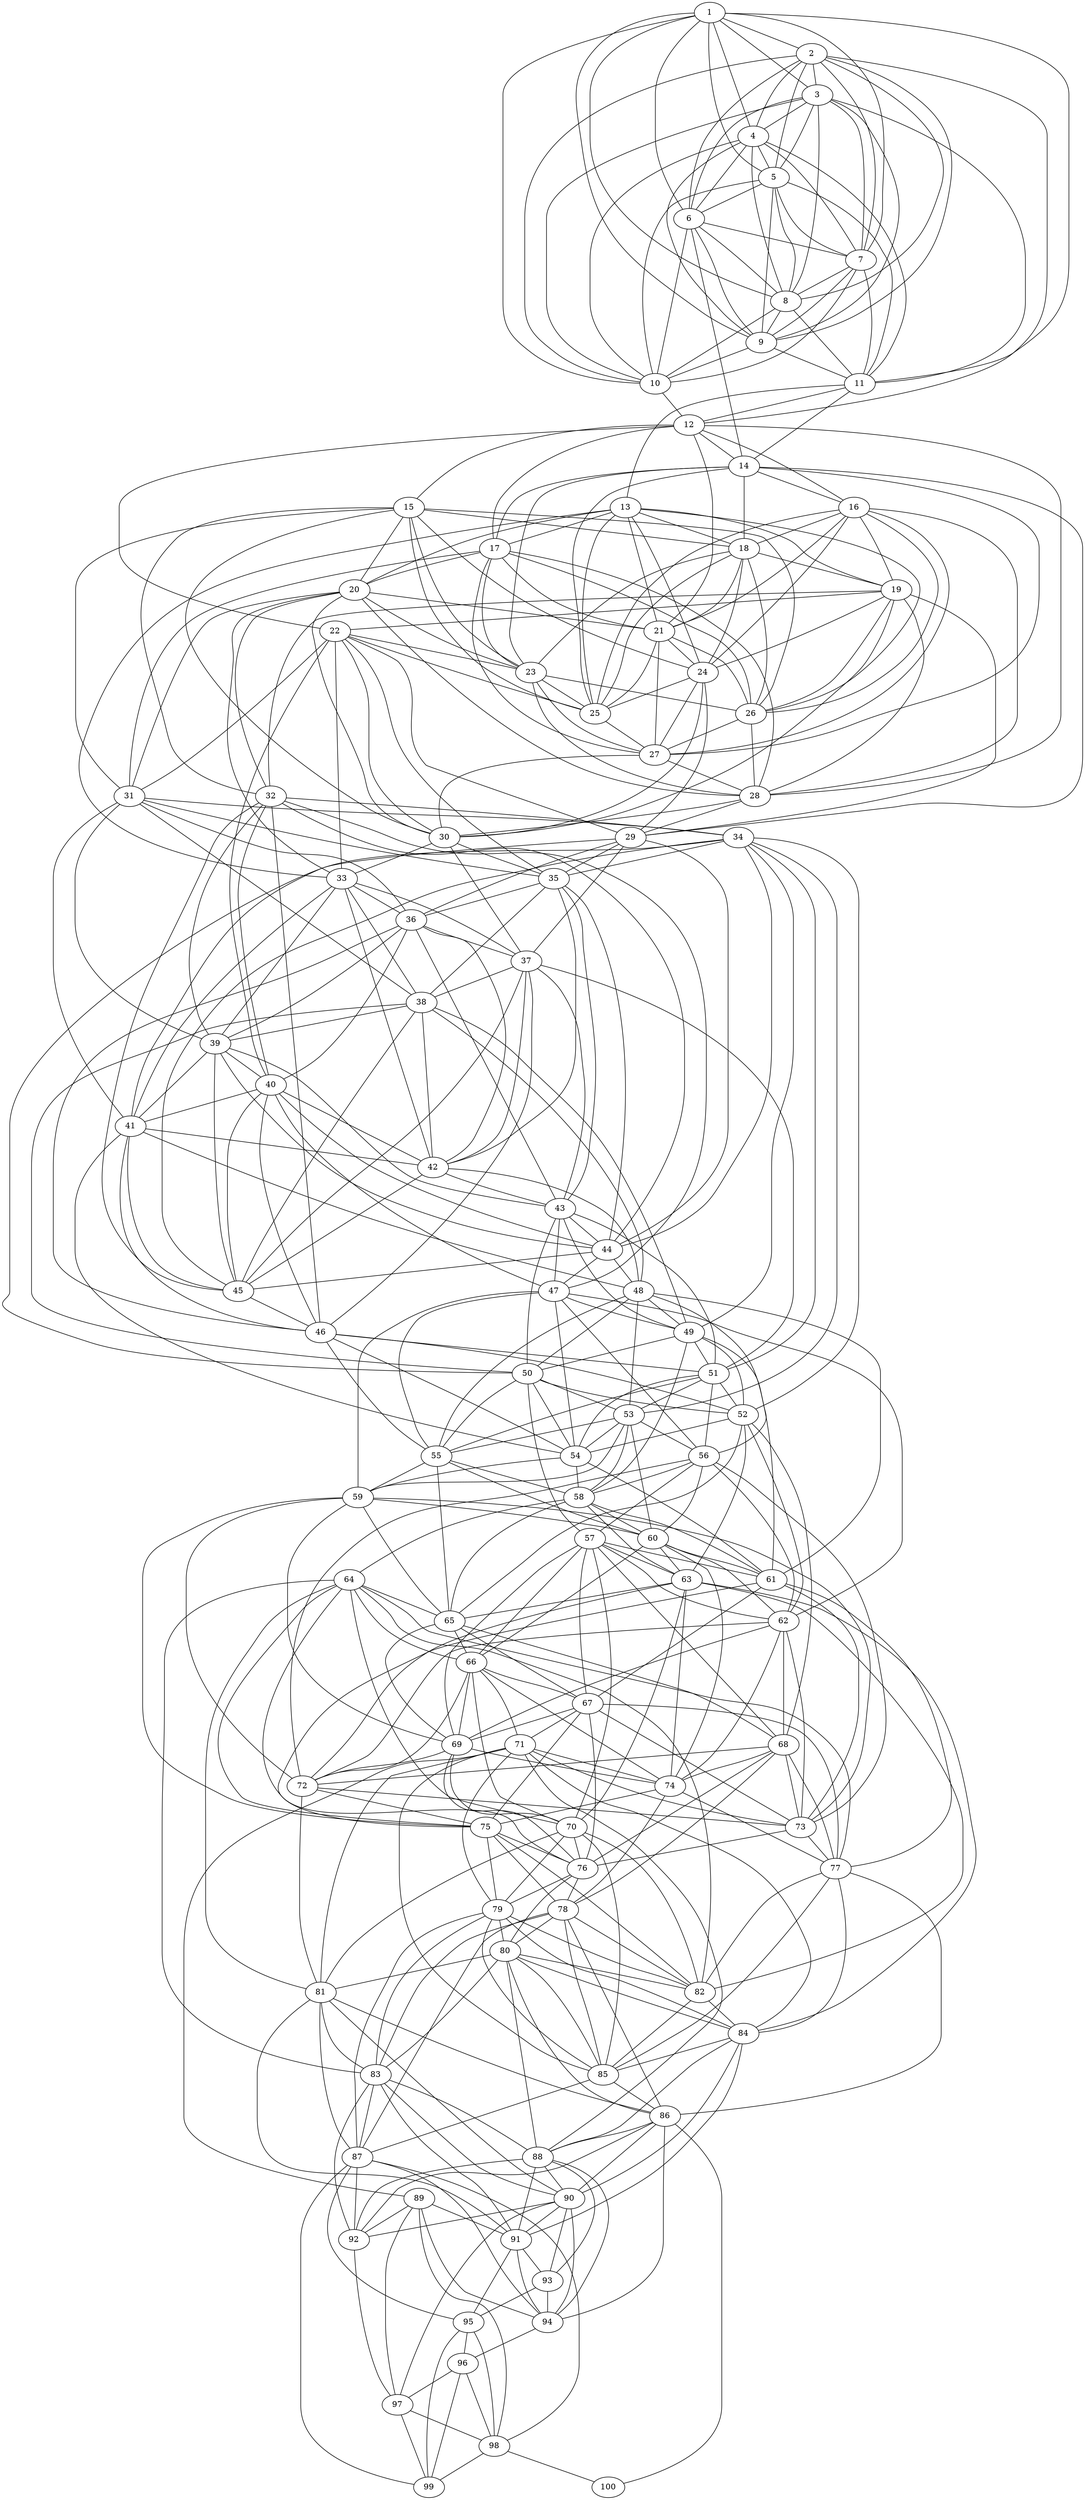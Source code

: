 graph grafoBarabasiAlbert{
1--2
1--3
1--4
1--5
1--6
1--7
1--8
1--9
1--10
2--3
2--4
2--5
2--6
2--7
2--8
2--9
2--10
3--4
3--5
3--6
3--7
3--8
3--9
3--10
4--5
4--6
4--7
4--8
4--9
4--10
5--6
5--7
5--8
5--9
5--10
6--7
6--8
6--9
6--10
7--8
7--9
7--10
8--9
8--10
9--10
1--11
3--11
4--11
5--11
7--11
8--11
9--11
2--12
10--12
11--12
11--13
6--14
11--14
12--14
12--15
12--16
14--16
12--17
13--17
14--17
13--18
14--18
15--18
16--18
13--19
16--19
18--19
13--20
15--20
17--20
12--21
13--21
16--21
17--21
18--21
20--21
12--22
19--22
14--23
15--23
17--23
18--23
20--23
22--23
13--24
15--24
16--24
18--24
19--24
21--24
13--25
14--25
15--25
16--25
18--25
21--25
22--25
23--25
24--25
13--26
15--26
16--26
17--26
18--26
19--26
21--26
23--26
14--27
16--27
17--27
21--27
23--27
24--27
25--27
26--27
12--28
16--28
17--28
19--28
20--28
23--28
26--28
27--28
14--29
19--29
22--29
24--29
28--29
15--30
19--30
20--30
22--30
24--30
27--30
28--30
15--31
17--31
20--31
22--31
15--32
19--32
20--32
13--33
20--33
22--33
30--33
31--34
32--34
22--35
29--35
30--35
31--35
34--35
29--36
31--36
33--36
35--36
29--37
30--37
33--37
36--37
31--38
33--38
35--38
37--38
31--39
32--39
33--39
36--39
38--39
22--40
32--40
36--40
39--40
29--41
31--41
33--41
39--41
40--41
33--42
35--42
36--42
37--42
38--42
40--42
41--42
35--43
36--43
37--43
39--43
42--43
29--44
32--44
34--44
35--44
39--44
40--44
43--44
32--45
34--45
37--45
38--45
39--45
40--45
41--45
42--45
44--45
32--46
36--46
37--46
40--46
41--46
45--46
32--47
40--47
43--47
44--47
38--48
41--48
42--48
44--48
34--49
38--49
43--49
47--49
48--49
34--50
38--50
43--50
48--50
49--50
34--51
37--51
43--51
46--51
49--51
34--52
46--52
49--52
50--52
51--52
34--53
48--53
50--53
51--53
41--54
46--54
47--54
50--54
51--54
52--54
53--54
46--55
47--55
48--55
50--55
51--55
53--55
47--56
48--56
51--56
53--56
50--57
56--57
49--58
53--58
54--58
55--58
56--58
47--59
53--59
54--59
55--59
53--60
55--60
56--60
58--60
59--60
48--61
49--61
54--61
57--61
58--61
60--61
47--62
52--62
56--62
57--62
60--62
52--63
57--63
58--63
60--63
58--64
52--65
55--65
58--65
59--65
63--65
64--65
57--66
60--66
64--66
65--66
57--67
61--67
65--67
66--67
52--68
57--68
62--68
65--68
57--69
59--69
62--69
65--69
66--69
67--69
57--70
63--70
64--70
66--70
69--70
66--71
67--71
56--72
59--72
62--72
63--72
66--72
68--72
69--72
56--73
59--73
61--73
62--73
67--73
68--73
71--73
72--73
60--74
62--74
63--74
66--74
68--74
69--74
71--74
59--75
61--75
64--75
67--75
72--75
74--75
64--76
67--76
68--76
69--76
70--76
73--76
75--76
61--77
64--77
67--77
68--77
73--77
74--77
68--78
74--78
75--78
76--78
70--79
71--79
75--79
76--79
76--80
78--80
79--80
64--81
70--81
71--81
72--81
80--81
63--82
64--82
70--82
75--82
77--82
78--82
79--82
80--82
64--83
78--83
79--83
80--83
81--83
63--84
71--84
77--84
79--84
80--84
82--84
70--85
71--85
77--85
78--85
79--85
80--85
82--85
84--85
77--86
78--86
80--86
81--86
85--86
78--87
79--87
81--87
83--87
85--87
71--88
80--88
83--88
84--88
86--88
71--89
81--90
83--90
84--90
86--90
88--90
81--91
83--91
84--91
88--91
89--91
90--91
83--92
86--92
87--92
88--92
89--92
90--92
88--93
90--93
91--93
86--94
87--94
88--94
89--94
90--94
91--94
93--94
87--95
91--95
93--95
94--96
95--96
89--97
90--97
92--97
96--97
87--98
89--98
95--98
96--98
97--98
87--99
95--99
96--99
97--99
98--99
86--100
98--100
}
